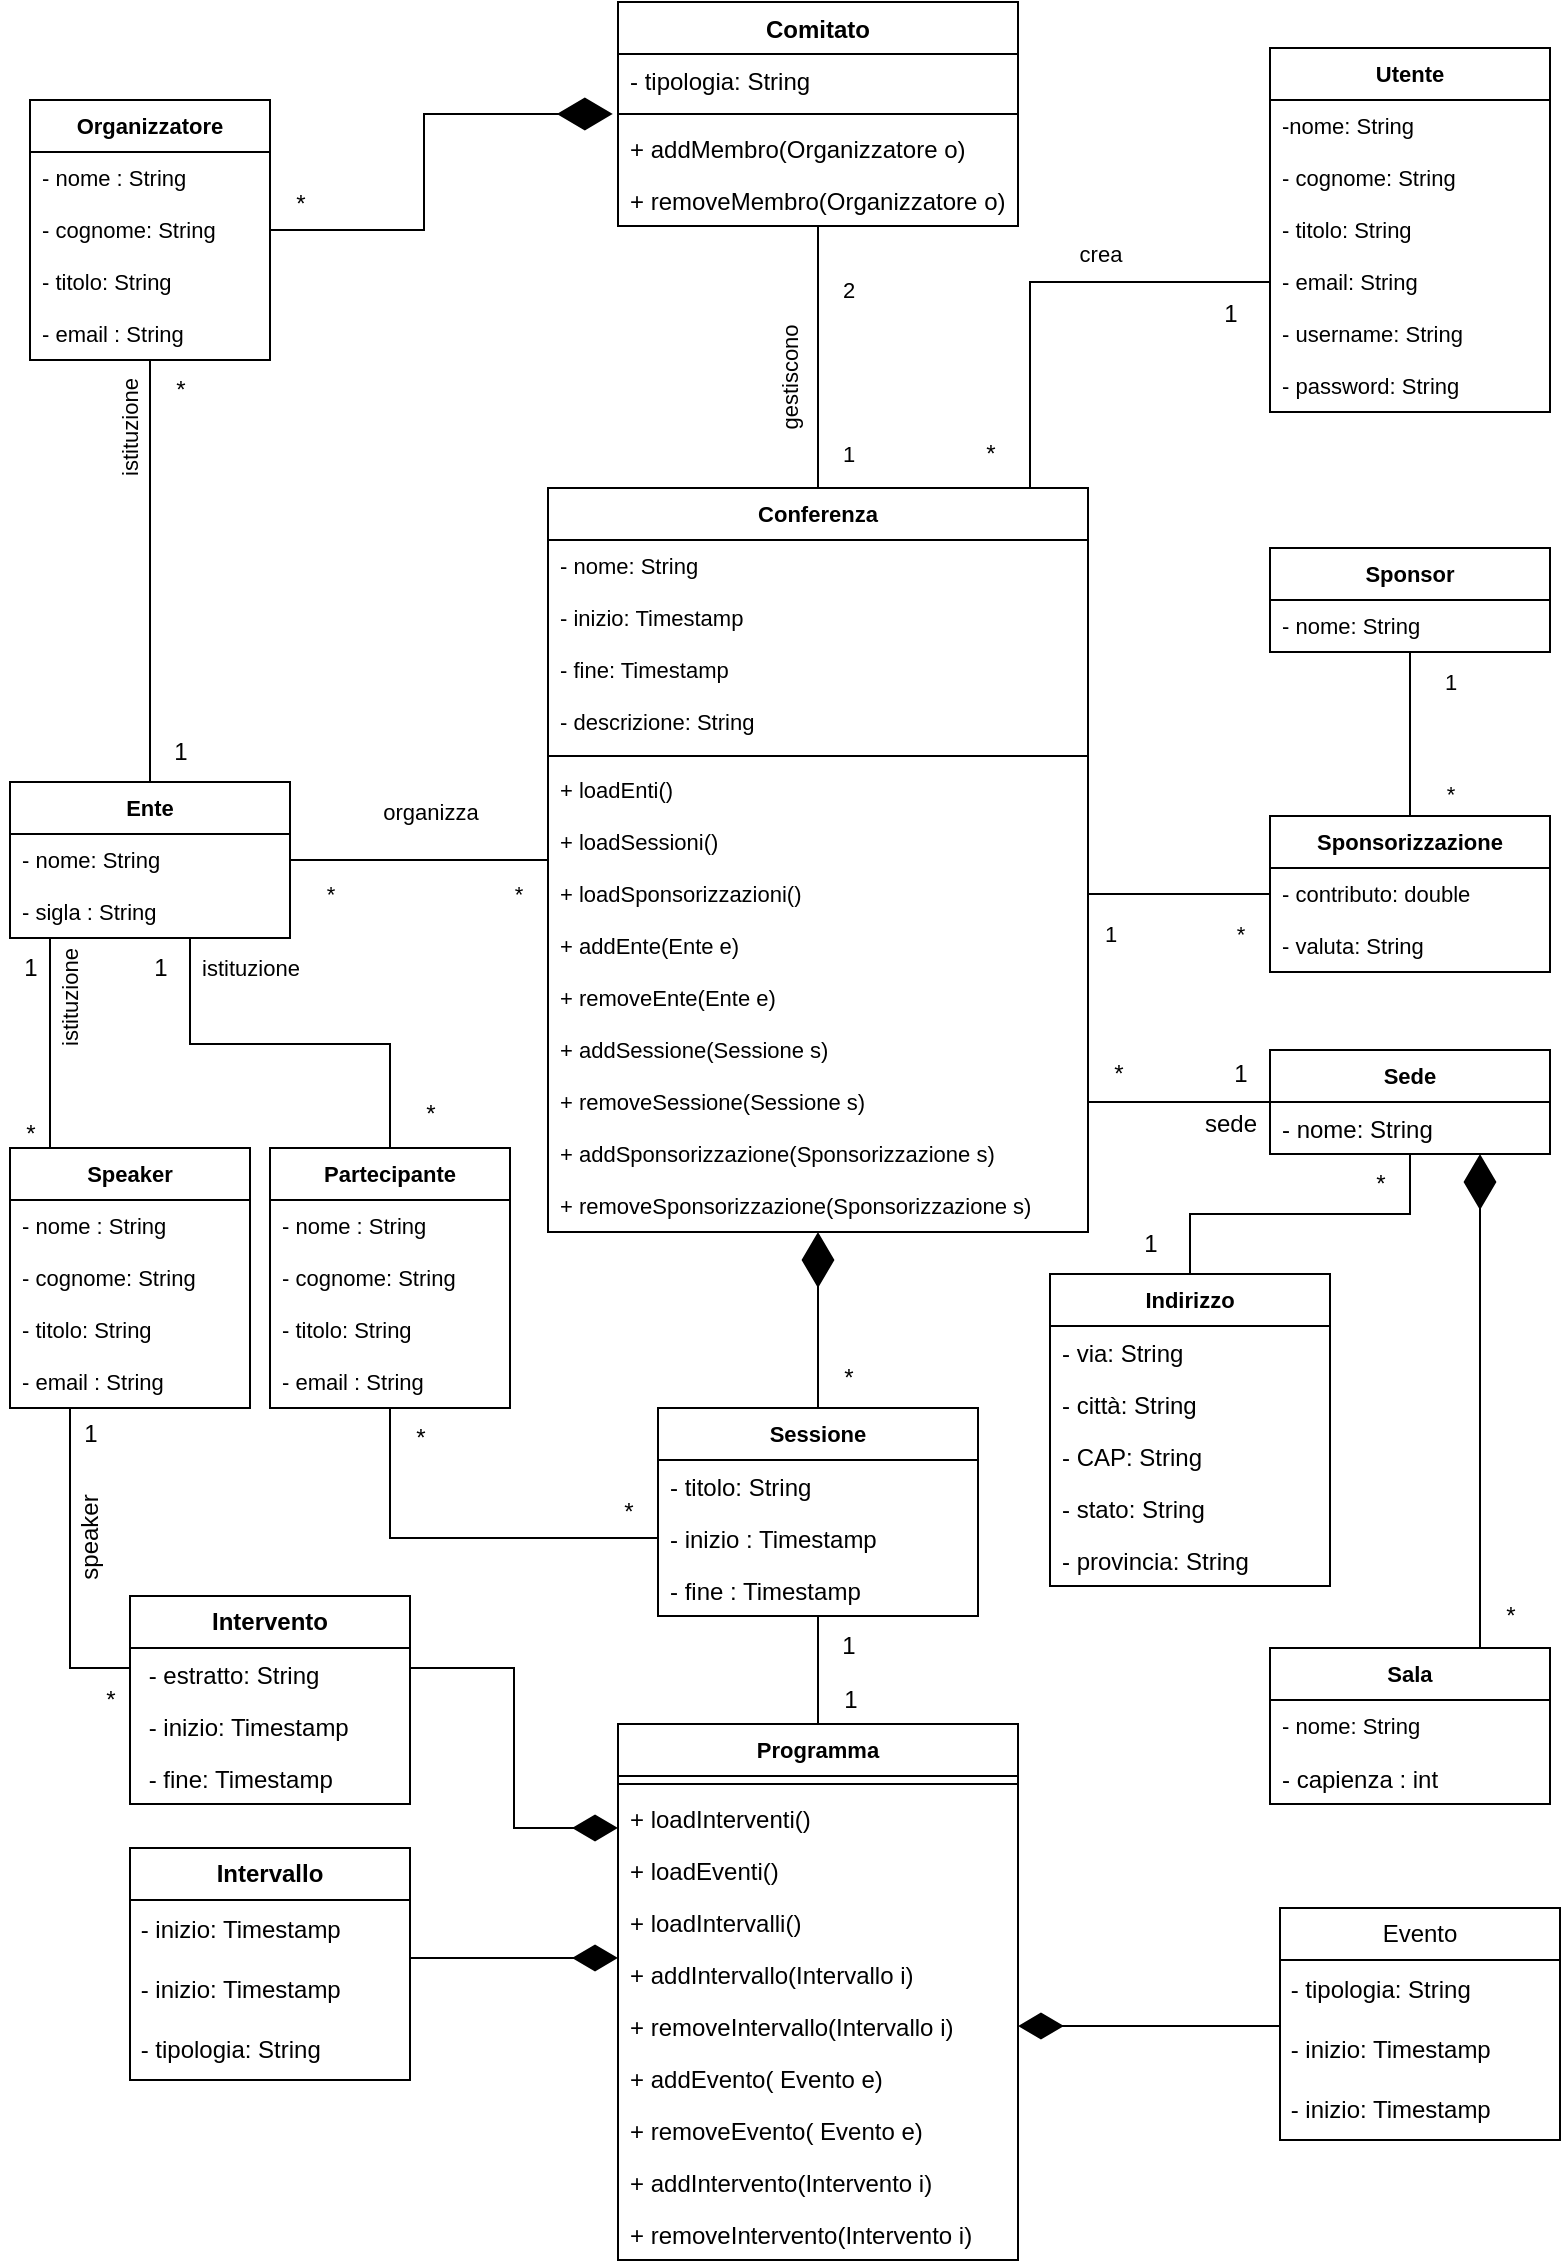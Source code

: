<mxfile version="21.3.7" type="device">
  <diagram name="Pagina-1" id="H9tFMq_xS6EXsxrFBrhq">
    <mxGraphModel dx="1434" dy="839" grid="1" gridSize="10" guides="1" tooltips="1" connect="1" arrows="1" fold="1" page="1" pageScale="1" pageWidth="827" pageHeight="1169" math="0" shadow="0">
      <root>
        <mxCell id="0" />
        <mxCell id="1" parent="0" />
        <mxCell id="WRvuOxXtSrw3vKBOLldK-36" style="edgeStyle=orthogonalEdgeStyle;rounded=0;orthogonalLoop=1;jettySize=auto;html=1;exitX=0.5;exitY=0;exitDx=0;exitDy=0;endArrow=none;endFill=0;fontSize=11;" parent="1" source="WRvuOxXtSrw3vKBOLldK-3" target="WRvuOxXtSrw3vKBOLldK-80" edge="1">
          <mxGeometry relative="1" as="geometry">
            <mxPoint x="415" y="126" as="targetPoint" />
          </mxGeometry>
        </mxCell>
        <mxCell id="WRvuOxXtSrw3vKBOLldK-3" value="Conferenza" style="swimlane;fontStyle=1;align=center;verticalAlign=top;childLayout=stackLayout;horizontal=1;startSize=26;horizontalStack=0;resizeParent=1;resizeParentMax=0;resizeLast=0;collapsible=1;marginBottom=0;whiteSpace=wrap;html=1;fontSize=11;" parent="1" vertex="1">
          <mxGeometry x="279" y="280" width="270" height="372" as="geometry" />
        </mxCell>
        <mxCell id="WRvuOxXtSrw3vKBOLldK-4" value="- nome: String" style="text;strokeColor=none;fillColor=none;align=left;verticalAlign=top;spacingLeft=4;spacingRight=4;overflow=hidden;rotatable=0;points=[[0,0.5],[1,0.5]];portConstraint=eastwest;whiteSpace=wrap;html=1;fontSize=11;" parent="WRvuOxXtSrw3vKBOLldK-3" vertex="1">
          <mxGeometry y="26" width="270" height="26" as="geometry" />
        </mxCell>
        <mxCell id="WRvuOxXtSrw3vKBOLldK-8" value="- inizio: Timestamp" style="text;strokeColor=none;fillColor=none;align=left;verticalAlign=top;spacingLeft=4;spacingRight=4;overflow=hidden;rotatable=0;points=[[0,0.5],[1,0.5]];portConstraint=eastwest;whiteSpace=wrap;html=1;fontSize=11;" parent="WRvuOxXtSrw3vKBOLldK-3" vertex="1">
          <mxGeometry y="52" width="270" height="26" as="geometry" />
        </mxCell>
        <mxCell id="WRvuOxXtSrw3vKBOLldK-9" value="- fine: Timestamp" style="text;strokeColor=none;fillColor=none;align=left;verticalAlign=top;spacingLeft=4;spacingRight=4;overflow=hidden;rotatable=0;points=[[0,0.5],[1,0.5]];portConstraint=eastwest;whiteSpace=wrap;html=1;fontSize=11;" parent="WRvuOxXtSrw3vKBOLldK-3" vertex="1">
          <mxGeometry y="78" width="270" height="26" as="geometry" />
        </mxCell>
        <mxCell id="WRvuOxXtSrw3vKBOLldK-10" value="- descrizione: String" style="text;strokeColor=none;fillColor=none;align=left;verticalAlign=top;spacingLeft=4;spacingRight=4;overflow=hidden;rotatable=0;points=[[0,0.5],[1,0.5]];portConstraint=eastwest;whiteSpace=wrap;html=1;fontSize=11;" parent="WRvuOxXtSrw3vKBOLldK-3" vertex="1">
          <mxGeometry y="104" width="270" height="26" as="geometry" />
        </mxCell>
        <mxCell id="WRvuOxXtSrw3vKBOLldK-5" value="" style="line;strokeWidth=1;fillColor=none;align=left;verticalAlign=middle;spacingTop=-1;spacingLeft=3;spacingRight=3;rotatable=0;labelPosition=right;points=[];portConstraint=eastwest;strokeColor=inherit;fontSize=11;" parent="WRvuOxXtSrw3vKBOLldK-3" vertex="1">
          <mxGeometry y="130" width="270" height="8" as="geometry" />
        </mxCell>
        <mxCell id="WRvuOxXtSrw3vKBOLldK-6" value="+ loadEnti()" style="text;strokeColor=none;fillColor=none;align=left;verticalAlign=top;spacingLeft=4;spacingRight=4;overflow=hidden;rotatable=0;points=[[0,0.5],[1,0.5]];portConstraint=eastwest;whiteSpace=wrap;html=1;fontSize=11;" parent="WRvuOxXtSrw3vKBOLldK-3" vertex="1">
          <mxGeometry y="138" width="270" height="26" as="geometry" />
        </mxCell>
        <mxCell id="WRvuOxXtSrw3vKBOLldK-11" value="+ loadSessioni()" style="text;strokeColor=none;fillColor=none;align=left;verticalAlign=top;spacingLeft=4;spacingRight=4;overflow=hidden;rotatable=0;points=[[0,0.5],[1,0.5]];portConstraint=eastwest;whiteSpace=wrap;html=1;fontSize=11;" parent="WRvuOxXtSrw3vKBOLldK-3" vertex="1">
          <mxGeometry y="164" width="270" height="26" as="geometry" />
        </mxCell>
        <mxCell id="WRvuOxXtSrw3vKBOLldK-12" value="+ loadSponsorizzazioni()" style="text;strokeColor=none;fillColor=none;align=left;verticalAlign=top;spacingLeft=4;spacingRight=4;overflow=hidden;rotatable=0;points=[[0,0.5],[1,0.5]];portConstraint=eastwest;whiteSpace=wrap;html=1;fontSize=11;" parent="WRvuOxXtSrw3vKBOLldK-3" vertex="1">
          <mxGeometry y="190" width="270" height="26" as="geometry" />
        </mxCell>
        <mxCell id="WRvuOxXtSrw3vKBOLldK-13" value="+ addEnte(Ente e)" style="text;strokeColor=none;fillColor=none;align=left;verticalAlign=top;spacingLeft=4;spacingRight=4;overflow=hidden;rotatable=0;points=[[0,0.5],[1,0.5]];portConstraint=eastwest;whiteSpace=wrap;html=1;fontSize=11;" parent="WRvuOxXtSrw3vKBOLldK-3" vertex="1">
          <mxGeometry y="216" width="270" height="26" as="geometry" />
        </mxCell>
        <mxCell id="WRvuOxXtSrw3vKBOLldK-14" value="+ removeEnte(Ente e)" style="text;strokeColor=none;fillColor=none;align=left;verticalAlign=top;spacingLeft=4;spacingRight=4;overflow=hidden;rotatable=0;points=[[0,0.5],[1,0.5]];portConstraint=eastwest;whiteSpace=wrap;html=1;fontSize=11;" parent="WRvuOxXtSrw3vKBOLldK-3" vertex="1">
          <mxGeometry y="242" width="270" height="26" as="geometry" />
        </mxCell>
        <mxCell id="WRvuOxXtSrw3vKBOLldK-15" value="+ addSessione(Sessione s)" style="text;strokeColor=none;fillColor=none;align=left;verticalAlign=top;spacingLeft=4;spacingRight=4;overflow=hidden;rotatable=0;points=[[0,0.5],[1,0.5]];portConstraint=eastwest;whiteSpace=wrap;html=1;fontSize=11;" parent="WRvuOxXtSrw3vKBOLldK-3" vertex="1">
          <mxGeometry y="268" width="270" height="26" as="geometry" />
        </mxCell>
        <mxCell id="WRvuOxXtSrw3vKBOLldK-16" value="+ removeSessione(Sessione s)" style="text;strokeColor=none;fillColor=none;align=left;verticalAlign=top;spacingLeft=4;spacingRight=4;overflow=hidden;rotatable=0;points=[[0,0.5],[1,0.5]];portConstraint=eastwest;whiteSpace=wrap;html=1;fontSize=11;" parent="WRvuOxXtSrw3vKBOLldK-3" vertex="1">
          <mxGeometry y="294" width="270" height="26" as="geometry" />
        </mxCell>
        <mxCell id="WRvuOxXtSrw3vKBOLldK-17" value="+ addSponsorizzazione(Sponsorizzazione s)" style="text;strokeColor=none;fillColor=none;align=left;verticalAlign=top;spacingLeft=4;spacingRight=4;overflow=hidden;rotatable=0;points=[[0,0.5],[1,0.5]];portConstraint=eastwest;whiteSpace=wrap;html=1;fontSize=11;" parent="WRvuOxXtSrw3vKBOLldK-3" vertex="1">
          <mxGeometry y="320" width="270" height="26" as="geometry" />
        </mxCell>
        <mxCell id="WRvuOxXtSrw3vKBOLldK-18" value="+ removeSponsorizzazione(Sponsorizzazione s)" style="text;strokeColor=none;fillColor=none;align=left;verticalAlign=top;spacingLeft=4;spacingRight=4;overflow=hidden;rotatable=0;points=[[0,0.5],[1,0.5]];portConstraint=eastwest;whiteSpace=wrap;html=1;fontSize=11;" parent="WRvuOxXtSrw3vKBOLldK-3" vertex="1">
          <mxGeometry y="346" width="270" height="26" as="geometry" />
        </mxCell>
        <mxCell id="WRvuOxXtSrw3vKBOLldK-23" style="rounded=0;orthogonalLoop=1;jettySize=auto;html=1;exitX=1;exitY=0.5;exitDx=0;exitDy=0;edgeStyle=orthogonalEdgeStyle;endArrow=none;endFill=0;fontSize=11;" parent="1" source="WRvuOxXtSrw3vKBOLldK-19" target="WRvuOxXtSrw3vKBOLldK-3" edge="1">
          <mxGeometry relative="1" as="geometry" />
        </mxCell>
        <mxCell id="WRvuOxXtSrw3vKBOLldK-19" value="&lt;b&gt;Ente&lt;/b&gt;" style="swimlane;fontStyle=0;childLayout=stackLayout;horizontal=1;startSize=26;fillColor=none;horizontalStack=0;resizeParent=1;resizeParentMax=0;resizeLast=0;collapsible=1;marginBottom=0;whiteSpace=wrap;html=1;fontSize=11;" parent="1" vertex="1">
          <mxGeometry x="10" y="427" width="140" height="78" as="geometry" />
        </mxCell>
        <mxCell id="WRvuOxXtSrw3vKBOLldK-20" value="- nome: String" style="text;strokeColor=none;fillColor=none;align=left;verticalAlign=top;spacingLeft=4;spacingRight=4;overflow=hidden;rotatable=0;points=[[0,0.5],[1,0.5]];portConstraint=eastwest;whiteSpace=wrap;html=1;fontSize=11;" parent="WRvuOxXtSrw3vKBOLldK-19" vertex="1">
          <mxGeometry y="26" width="140" height="26" as="geometry" />
        </mxCell>
        <mxCell id="WRvuOxXtSrw3vKBOLldK-21" value="- sigla : String" style="text;strokeColor=none;fillColor=none;align=left;verticalAlign=top;spacingLeft=4;spacingRight=4;overflow=hidden;rotatable=0;points=[[0,0.5],[1,0.5]];portConstraint=eastwest;whiteSpace=wrap;html=1;fontSize=11;" parent="WRvuOxXtSrw3vKBOLldK-19" vertex="1">
          <mxGeometry y="52" width="140" height="26" as="geometry" />
        </mxCell>
        <mxCell id="WRvuOxXtSrw3vKBOLldK-24" value="organizza" style="text;html=1;align=center;verticalAlign=middle;resizable=0;points=[];autosize=1;strokeColor=none;fillColor=none;fontSize=11;" parent="1" vertex="1">
          <mxGeometry x="185" y="427" width="70" height="30" as="geometry" />
        </mxCell>
        <mxCell id="WRvuOxXtSrw3vKBOLldK-25" value="&lt;font style=&quot;font-size: 11px;&quot;&gt;*&lt;/font&gt;" style="text;html=1;align=center;verticalAlign=middle;resizable=0;points=[];autosize=1;strokeColor=none;fillColor=none;fontSize=11;" parent="1" vertex="1">
          <mxGeometry x="249" y="468" width="30" height="30" as="geometry" />
        </mxCell>
        <mxCell id="WRvuOxXtSrw3vKBOLldK-26" value="&lt;font style=&quot;font-size: 11px;&quot;&gt;*&lt;/font&gt;" style="text;html=1;align=center;verticalAlign=middle;resizable=0;points=[];autosize=1;strokeColor=none;fillColor=none;fontSize=11;" parent="1" vertex="1">
          <mxGeometry x="155" y="468" width="30" height="30" as="geometry" />
        </mxCell>
        <mxCell id="WRvuOxXtSrw3vKBOLldK-32" style="edgeStyle=orthogonalEdgeStyle;rounded=0;orthogonalLoop=1;jettySize=auto;html=1;endArrow=none;endFill=0;fontSize=11;" parent="1" source="WRvuOxXtSrw3vKBOLldK-27" target="WRvuOxXtSrw3vKBOLldK-19" edge="1">
          <mxGeometry relative="1" as="geometry" />
        </mxCell>
        <mxCell id="WRvuOxXtSrw3vKBOLldK-27" value="&lt;b&gt;Organizzatore&lt;/b&gt;" style="swimlane;fontStyle=0;childLayout=stackLayout;horizontal=1;startSize=26;fillColor=none;horizontalStack=0;resizeParent=1;resizeParentMax=0;resizeLast=0;collapsible=1;marginBottom=0;whiteSpace=wrap;html=1;fontSize=11;" parent="1" vertex="1">
          <mxGeometry x="20" y="86" width="120" height="130" as="geometry" />
        </mxCell>
        <mxCell id="WRvuOxXtSrw3vKBOLldK-28" value="- nome : String" style="text;strokeColor=none;fillColor=none;align=left;verticalAlign=top;spacingLeft=4;spacingRight=4;overflow=hidden;rotatable=0;points=[[0,0.5],[1,0.5]];portConstraint=eastwest;whiteSpace=wrap;html=1;fontSize=11;" parent="WRvuOxXtSrw3vKBOLldK-27" vertex="1">
          <mxGeometry y="26" width="120" height="26" as="geometry" />
        </mxCell>
        <mxCell id="WRvuOxXtSrw3vKBOLldK-29" value="- cognome: String" style="text;strokeColor=none;fillColor=none;align=left;verticalAlign=top;spacingLeft=4;spacingRight=4;overflow=hidden;rotatable=0;points=[[0,0.5],[1,0.5]];portConstraint=eastwest;whiteSpace=wrap;html=1;fontSize=11;" parent="WRvuOxXtSrw3vKBOLldK-27" vertex="1">
          <mxGeometry y="52" width="120" height="26" as="geometry" />
        </mxCell>
        <mxCell id="WRvuOxXtSrw3vKBOLldK-30" value="- titolo: String" style="text;strokeColor=none;fillColor=none;align=left;verticalAlign=top;spacingLeft=4;spacingRight=4;overflow=hidden;rotatable=0;points=[[0,0.5],[1,0.5]];portConstraint=eastwest;whiteSpace=wrap;html=1;fontSize=11;" parent="WRvuOxXtSrw3vKBOLldK-27" vertex="1">
          <mxGeometry y="78" width="120" height="26" as="geometry" />
        </mxCell>
        <mxCell id="WRvuOxXtSrw3vKBOLldK-31" value="- email : String" style="text;strokeColor=none;fillColor=none;align=left;verticalAlign=top;spacingLeft=4;spacingRight=4;overflow=hidden;rotatable=0;points=[[0,0.5],[1,0.5]];portConstraint=eastwest;whiteSpace=wrap;html=1;fontSize=11;" parent="WRvuOxXtSrw3vKBOLldK-27" vertex="1">
          <mxGeometry y="104" width="120" height="26" as="geometry" />
        </mxCell>
        <mxCell id="WRvuOxXtSrw3vKBOLldK-35" style="edgeStyle=orthogonalEdgeStyle;rounded=0;orthogonalLoop=1;jettySize=auto;html=1;startArrow=diamondThin;startFill=1;endArrow=none;endFill=0;sourcePerimeterSpacing=0;strokeWidth=1;endSize=12;startSize=25;fontSize=11;exitX=-0.013;exitY=-0.155;exitDx=0;exitDy=0;exitPerimeter=0;" parent="1" source="WRvuOxXtSrw3vKBOLldK-86" target="WRvuOxXtSrw3vKBOLldK-27" edge="1">
          <mxGeometry relative="1" as="geometry">
            <mxPoint x="345" y="111" as="sourcePoint" />
          </mxGeometry>
        </mxCell>
        <mxCell id="WRvuOxXtSrw3vKBOLldK-37" value="gestiscono" style="text;html=1;align=center;verticalAlign=middle;resizable=0;points=[];autosize=1;strokeColor=none;fillColor=none;horizontal=0;fontSize=11;" parent="1" vertex="1">
          <mxGeometry x="380" y="190" width="40" height="70" as="geometry" />
        </mxCell>
        <mxCell id="WRvuOxXtSrw3vKBOLldK-38" value="istituzione" style="text;html=1;align=center;verticalAlign=middle;resizable=0;points=[];autosize=1;strokeColor=none;fillColor=none;horizontal=0;fontSize=11;" parent="1" vertex="1">
          <mxGeometry x="50" y="220" width="40" height="60" as="geometry" />
        </mxCell>
        <mxCell id="WRvuOxXtSrw3vKBOLldK-50" style="edgeStyle=orthogonalEdgeStyle;rounded=0;orthogonalLoop=1;jettySize=auto;html=1;exitX=0.5;exitY=0;exitDx=0;exitDy=0;endArrow=none;endFill=0;fontSize=11;" parent="1" source="WRvuOxXtSrw3vKBOLldK-39" target="WRvuOxXtSrw3vKBOLldK-46" edge="1">
          <mxGeometry relative="1" as="geometry" />
        </mxCell>
        <mxCell id="WRvuOxXtSrw3vKBOLldK-39" value="&lt;b&gt;Sponsorizzazione&lt;/b&gt;" style="swimlane;fontStyle=0;childLayout=stackLayout;horizontal=1;startSize=26;fillColor=none;horizontalStack=0;resizeParent=1;resizeParentMax=0;resizeLast=0;collapsible=1;marginBottom=0;whiteSpace=wrap;html=1;fontSize=11;" parent="1" vertex="1">
          <mxGeometry x="640" y="444" width="140" height="78" as="geometry" />
        </mxCell>
        <mxCell id="WRvuOxXtSrw3vKBOLldK-40" value="- contributo: double" style="text;strokeColor=none;fillColor=none;align=left;verticalAlign=top;spacingLeft=4;spacingRight=4;overflow=hidden;rotatable=0;points=[[0,0.5],[1,0.5]];portConstraint=eastwest;whiteSpace=wrap;html=1;fontSize=11;" parent="WRvuOxXtSrw3vKBOLldK-39" vertex="1">
          <mxGeometry y="26" width="140" height="26" as="geometry" />
        </mxCell>
        <mxCell id="WRvuOxXtSrw3vKBOLldK-41" value="- valuta: String" style="text;strokeColor=none;fillColor=none;align=left;verticalAlign=top;spacingLeft=4;spacingRight=4;overflow=hidden;rotatable=0;points=[[0,0.5],[1,0.5]];portConstraint=eastwest;whiteSpace=wrap;html=1;fontSize=11;" parent="WRvuOxXtSrw3vKBOLldK-39" vertex="1">
          <mxGeometry y="52" width="140" height="26" as="geometry" />
        </mxCell>
        <mxCell id="WRvuOxXtSrw3vKBOLldK-43" style="edgeStyle=orthogonalEdgeStyle;rounded=0;orthogonalLoop=1;jettySize=auto;html=1;exitX=1;exitY=0.5;exitDx=0;exitDy=0;endArrow=none;endFill=0;fontSize=11;" parent="1" source="WRvuOxXtSrw3vKBOLldK-12" target="WRvuOxXtSrw3vKBOLldK-39" edge="1">
          <mxGeometry relative="1" as="geometry" />
        </mxCell>
        <mxCell id="WRvuOxXtSrw3vKBOLldK-44" value="1" style="text;html=1;align=center;verticalAlign=middle;resizable=0;points=[];autosize=1;strokeColor=none;fillColor=none;fontSize=11;" parent="1" vertex="1">
          <mxGeometry x="545" y="488" width="30" height="30" as="geometry" />
        </mxCell>
        <mxCell id="WRvuOxXtSrw3vKBOLldK-45" value="*" style="text;html=1;align=center;verticalAlign=middle;resizable=0;points=[];autosize=1;strokeColor=none;fillColor=none;fontSize=11;" parent="1" vertex="1">
          <mxGeometry x="610" y="488" width="30" height="30" as="geometry" />
        </mxCell>
        <mxCell id="WRvuOxXtSrw3vKBOLldK-46" value="&lt;b&gt;Sponsor&lt;/b&gt;" style="swimlane;fontStyle=0;childLayout=stackLayout;horizontal=1;startSize=26;fillColor=none;horizontalStack=0;resizeParent=1;resizeParentMax=0;resizeLast=0;collapsible=1;marginBottom=0;whiteSpace=wrap;html=1;fontSize=11;" parent="1" vertex="1">
          <mxGeometry x="640" y="310" width="140" height="52" as="geometry" />
        </mxCell>
        <mxCell id="WRvuOxXtSrw3vKBOLldK-47" value="- nome: String" style="text;strokeColor=none;fillColor=none;align=left;verticalAlign=top;spacingLeft=4;spacingRight=4;overflow=hidden;rotatable=0;points=[[0,0.5],[1,0.5]];portConstraint=eastwest;whiteSpace=wrap;html=1;fontSize=11;" parent="WRvuOxXtSrw3vKBOLldK-46" vertex="1">
          <mxGeometry y="26" width="140" height="26" as="geometry" />
        </mxCell>
        <mxCell id="WRvuOxXtSrw3vKBOLldK-51" value="&lt;b&gt;Utente&lt;/b&gt;" style="swimlane;fontStyle=0;childLayout=stackLayout;horizontal=1;startSize=26;fillColor=none;horizontalStack=0;resizeParent=1;resizeParentMax=0;resizeLast=0;collapsible=1;marginBottom=0;whiteSpace=wrap;html=1;fontSize=11;" parent="1" vertex="1">
          <mxGeometry x="640" y="60" width="140" height="182" as="geometry" />
        </mxCell>
        <mxCell id="WRvuOxXtSrw3vKBOLldK-52" value="-nome: String" style="text;strokeColor=none;fillColor=none;align=left;verticalAlign=top;spacingLeft=4;spacingRight=4;overflow=hidden;rotatable=0;points=[[0,0.5],[1,0.5]];portConstraint=eastwest;whiteSpace=wrap;html=1;fontSize=11;" parent="WRvuOxXtSrw3vKBOLldK-51" vertex="1">
          <mxGeometry y="26" width="140" height="26" as="geometry" />
        </mxCell>
        <mxCell id="WRvuOxXtSrw3vKBOLldK-53" value="- cognome: String" style="text;strokeColor=none;fillColor=none;align=left;verticalAlign=top;spacingLeft=4;spacingRight=4;overflow=hidden;rotatable=0;points=[[0,0.5],[1,0.5]];portConstraint=eastwest;whiteSpace=wrap;html=1;fontSize=11;" parent="WRvuOxXtSrw3vKBOLldK-51" vertex="1">
          <mxGeometry y="52" width="140" height="26" as="geometry" />
        </mxCell>
        <mxCell id="WRvuOxXtSrw3vKBOLldK-54" value="- titolo: String" style="text;strokeColor=none;fillColor=none;align=left;verticalAlign=top;spacingLeft=4;spacingRight=4;overflow=hidden;rotatable=0;points=[[0,0.5],[1,0.5]];portConstraint=eastwest;whiteSpace=wrap;html=1;fontSize=11;" parent="WRvuOxXtSrw3vKBOLldK-51" vertex="1">
          <mxGeometry y="78" width="140" height="26" as="geometry" />
        </mxCell>
        <mxCell id="WRvuOxXtSrw3vKBOLldK-55" value="- email: String" style="text;strokeColor=none;fillColor=none;align=left;verticalAlign=top;spacingLeft=4;spacingRight=4;overflow=hidden;rotatable=0;points=[[0,0.5],[1,0.5]];portConstraint=eastwest;whiteSpace=wrap;html=1;fontSize=11;" parent="WRvuOxXtSrw3vKBOLldK-51" vertex="1">
          <mxGeometry y="104" width="140" height="26" as="geometry" />
        </mxCell>
        <mxCell id="WRvuOxXtSrw3vKBOLldK-56" value="- username: String" style="text;strokeColor=none;fillColor=none;align=left;verticalAlign=top;spacingLeft=4;spacingRight=4;overflow=hidden;rotatable=0;points=[[0,0.5],[1,0.5]];portConstraint=eastwest;whiteSpace=wrap;html=1;fontSize=11;" parent="WRvuOxXtSrw3vKBOLldK-51" vertex="1">
          <mxGeometry y="130" width="140" height="26" as="geometry" />
        </mxCell>
        <mxCell id="WRvuOxXtSrw3vKBOLldK-57" value="- password: String" style="text;strokeColor=none;fillColor=none;align=left;verticalAlign=top;spacingLeft=4;spacingRight=4;overflow=hidden;rotatable=0;points=[[0,0.5],[1,0.5]];portConstraint=eastwest;whiteSpace=wrap;html=1;fontSize=11;" parent="WRvuOxXtSrw3vKBOLldK-51" vertex="1">
          <mxGeometry y="156" width="140" height="26" as="geometry" />
        </mxCell>
        <mxCell id="WRvuOxXtSrw3vKBOLldK-60" style="edgeStyle=orthogonalEdgeStyle;rounded=0;orthogonalLoop=1;jettySize=auto;html=1;endArrow=none;endFill=0;fontSize=11;exitX=0;exitY=0.5;exitDx=0;exitDy=0;" parent="1" source="WRvuOxXtSrw3vKBOLldK-55" target="WRvuOxXtSrw3vKBOLldK-3" edge="1">
          <mxGeometry relative="1" as="geometry">
            <Array as="points">
              <mxPoint x="520" y="177" />
            </Array>
          </mxGeometry>
        </mxCell>
        <mxCell id="WRvuOxXtSrw3vKBOLldK-61" value="crea" style="text;html=1;align=center;verticalAlign=middle;resizable=0;points=[];autosize=1;strokeColor=none;fillColor=none;fontSize=11;" parent="1" vertex="1">
          <mxGeometry x="535" y="148" width="40" height="30" as="geometry" />
        </mxCell>
        <mxCell id="WRvuOxXtSrw3vKBOLldK-62" value="1" style="text;html=1;align=center;verticalAlign=middle;resizable=0;points=[];autosize=1;strokeColor=none;fillColor=none;fontSize=11;" parent="1" vertex="1">
          <mxGeometry x="414" y="248" width="30" height="30" as="geometry" />
        </mxCell>
        <mxCell id="WRvuOxXtSrw3vKBOLldK-63" value="2" style="text;html=1;align=center;verticalAlign=middle;resizable=0;points=[];autosize=1;strokeColor=none;fillColor=none;fontSize=11;" parent="1" vertex="1">
          <mxGeometry x="414" y="166" width="30" height="30" as="geometry" />
        </mxCell>
        <mxCell id="WRvuOxXtSrw3vKBOLldK-64" value="*" style="text;html=1;align=center;verticalAlign=middle;resizable=0;points=[];autosize=1;strokeColor=none;fillColor=none;fontSize=11;" parent="1" vertex="1">
          <mxGeometry x="715" y="418" width="30" height="30" as="geometry" />
        </mxCell>
        <mxCell id="WRvuOxXtSrw3vKBOLldK-65" value="1" style="text;html=1;align=center;verticalAlign=middle;resizable=0;points=[];autosize=1;strokeColor=none;fillColor=none;fontSize=11;" parent="1" vertex="1">
          <mxGeometry x="715" y="362" width="30" height="30" as="geometry" />
        </mxCell>
        <mxCell id="WRvuOxXtSrw3vKBOLldK-73" style="edgeStyle=orthogonalEdgeStyle;rounded=0;orthogonalLoop=1;jettySize=auto;html=1;exitX=0.5;exitY=0;exitDx=0;exitDy=0;endArrow=diamondThin;endFill=1;endSize=25;" parent="1" source="WRvuOxXtSrw3vKBOLldK-66" target="WRvuOxXtSrw3vKBOLldK-3" edge="1">
          <mxGeometry relative="1" as="geometry" />
        </mxCell>
        <mxCell id="WRvuOxXtSrw3vKBOLldK-66" value="Sessione" style="swimlane;fontStyle=1;align=center;verticalAlign=top;childLayout=stackLayout;horizontal=1;startSize=26;horizontalStack=0;resizeParent=1;resizeParentMax=0;resizeLast=0;collapsible=1;marginBottom=0;whiteSpace=wrap;html=1;fontSize=11;" parent="1" vertex="1">
          <mxGeometry x="334" y="740" width="160" height="104" as="geometry" />
        </mxCell>
        <mxCell id="WRvuOxXtSrw3vKBOLldK-67" value="- titolo: String" style="text;strokeColor=none;fillColor=none;align=left;verticalAlign=top;spacingLeft=4;spacingRight=4;overflow=hidden;rotatable=0;points=[[0,0.5],[1,0.5]];portConstraint=eastwest;whiteSpace=wrap;html=1;" parent="WRvuOxXtSrw3vKBOLldK-66" vertex="1">
          <mxGeometry y="26" width="160" height="26" as="geometry" />
        </mxCell>
        <mxCell id="WRvuOxXtSrw3vKBOLldK-70" value="- inizio : Timestamp" style="text;strokeColor=none;fillColor=none;align=left;verticalAlign=top;spacingLeft=4;spacingRight=4;overflow=hidden;rotatable=0;points=[[0,0.5],[1,0.5]];portConstraint=eastwest;whiteSpace=wrap;html=1;" parent="WRvuOxXtSrw3vKBOLldK-66" vertex="1">
          <mxGeometry y="52" width="160" height="26" as="geometry" />
        </mxCell>
        <mxCell id="WRvuOxXtSrw3vKBOLldK-71" value="- fine : Timestamp" style="text;strokeColor=none;fillColor=none;align=left;verticalAlign=top;spacingLeft=4;spacingRight=4;overflow=hidden;rotatable=0;points=[[0,0.5],[1,0.5]];portConstraint=eastwest;whiteSpace=wrap;html=1;" parent="WRvuOxXtSrw3vKBOLldK-66" vertex="1">
          <mxGeometry y="78" width="160" height="26" as="geometry" />
        </mxCell>
        <mxCell id="WRvuOxXtSrw3vKBOLldK-74" value="*" style="text;html=1;align=center;verticalAlign=middle;resizable=0;points=[];autosize=1;strokeColor=none;fillColor=none;" parent="1" vertex="1">
          <mxGeometry x="414" y="710" width="30" height="30" as="geometry" />
        </mxCell>
        <mxCell id="WRvuOxXtSrw3vKBOLldK-75" value="*" style="text;html=1;align=center;verticalAlign=middle;resizable=0;points=[];autosize=1;strokeColor=none;fillColor=none;" parent="1" vertex="1">
          <mxGeometry x="485" y="248" width="30" height="30" as="geometry" />
        </mxCell>
        <mxCell id="WRvuOxXtSrw3vKBOLldK-76" value="1" style="text;html=1;align=center;verticalAlign=middle;resizable=0;points=[];autosize=1;strokeColor=none;fillColor=none;" parent="1" vertex="1">
          <mxGeometry x="605" y="178" width="30" height="30" as="geometry" />
        </mxCell>
        <mxCell id="WRvuOxXtSrw3vKBOLldK-77" value="*" style="text;html=1;align=center;verticalAlign=middle;resizable=0;points=[];autosize=1;strokeColor=none;fillColor=none;" parent="1" vertex="1">
          <mxGeometry x="80" y="216" width="30" height="30" as="geometry" />
        </mxCell>
        <mxCell id="WRvuOxXtSrw3vKBOLldK-78" value="1" style="text;html=1;align=center;verticalAlign=middle;resizable=0;points=[];autosize=1;strokeColor=none;fillColor=none;" parent="1" vertex="1">
          <mxGeometry x="80" y="397" width="30" height="30" as="geometry" />
        </mxCell>
        <mxCell id="WRvuOxXtSrw3vKBOLldK-79" value="*" style="text;html=1;align=center;verticalAlign=middle;resizable=0;points=[];autosize=1;strokeColor=none;fillColor=none;" parent="1" vertex="1">
          <mxGeometry x="140" y="123" width="30" height="30" as="geometry" />
        </mxCell>
        <mxCell id="WRvuOxXtSrw3vKBOLldK-80" value="Comitato" style="swimlane;fontStyle=1;align=center;verticalAlign=top;childLayout=stackLayout;horizontal=1;startSize=26;horizontalStack=0;resizeParent=1;resizeParentMax=0;resizeLast=0;collapsible=1;marginBottom=0;whiteSpace=wrap;html=1;" parent="1" vertex="1">
          <mxGeometry x="314" y="37" width="200" height="112" as="geometry" />
        </mxCell>
        <mxCell id="WRvuOxXtSrw3vKBOLldK-81" value="- tipologia: String" style="text;strokeColor=none;fillColor=none;align=left;verticalAlign=top;spacingLeft=4;spacingRight=4;overflow=hidden;rotatable=0;points=[[0,0.5],[1,0.5]];portConstraint=eastwest;whiteSpace=wrap;html=1;" parent="WRvuOxXtSrw3vKBOLldK-80" vertex="1">
          <mxGeometry y="26" width="200" height="26" as="geometry" />
        </mxCell>
        <mxCell id="WRvuOxXtSrw3vKBOLldK-82" value="" style="line;strokeWidth=1;fillColor=none;align=left;verticalAlign=middle;spacingTop=-1;spacingLeft=3;spacingRight=3;rotatable=0;labelPosition=right;points=[];portConstraint=eastwest;strokeColor=inherit;" parent="WRvuOxXtSrw3vKBOLldK-80" vertex="1">
          <mxGeometry y="52" width="200" height="8" as="geometry" />
        </mxCell>
        <mxCell id="WRvuOxXtSrw3vKBOLldK-86" value="+ addMembro(Organizzatore o)" style="text;strokeColor=none;fillColor=none;align=left;verticalAlign=top;spacingLeft=4;spacingRight=4;overflow=hidden;rotatable=0;points=[[0,0.5],[1,0.5]];portConstraint=eastwest;whiteSpace=wrap;html=1;" parent="WRvuOxXtSrw3vKBOLldK-80" vertex="1">
          <mxGeometry y="60" width="200" height="26" as="geometry" />
        </mxCell>
        <mxCell id="WRvuOxXtSrw3vKBOLldK-83" value="+ removeMembro(Organizzatore o)" style="text;strokeColor=none;fillColor=none;align=left;verticalAlign=top;spacingLeft=4;spacingRight=4;overflow=hidden;rotatable=0;points=[[0,0.5],[1,0.5]];portConstraint=eastwest;whiteSpace=wrap;html=1;" parent="WRvuOxXtSrw3vKBOLldK-80" vertex="1">
          <mxGeometry y="86" width="200" height="26" as="geometry" />
        </mxCell>
        <mxCell id="WRvuOxXtSrw3vKBOLldK-91" value="&lt;b&gt;Sede&lt;/b&gt;" style="swimlane;fontStyle=0;childLayout=stackLayout;horizontal=1;startSize=26;fillColor=none;horizontalStack=0;resizeParent=1;resizeParentMax=0;resizeLast=0;collapsible=1;marginBottom=0;whiteSpace=wrap;html=1;fontFamily=Helvetica;fontSize=11;fontColor=default;" parent="1" vertex="1">
          <mxGeometry x="640" y="561" width="140" height="52" as="geometry" />
        </mxCell>
        <mxCell id="WRvuOxXtSrw3vKBOLldK-92" value="- nome: String" style="text;strokeColor=none;fillColor=none;align=left;verticalAlign=top;spacingLeft=4;spacingRight=4;overflow=hidden;rotatable=0;points=[[0,0.5],[1,0.5]];portConstraint=eastwest;whiteSpace=wrap;html=1;fontSize=12;fontFamily=Helvetica;fontColor=default;" parent="WRvuOxXtSrw3vKBOLldK-91" vertex="1">
          <mxGeometry y="26" width="140" height="26" as="geometry" />
        </mxCell>
        <mxCell id="WRvuOxXtSrw3vKBOLldK-94" style="edgeStyle=orthogonalEdgeStyle;rounded=0;orthogonalLoop=1;jettySize=auto;html=1;exitX=1;exitY=0.5;exitDx=0;exitDy=0;endArrow=none;endFill=0;" parent="1" source="WRvuOxXtSrw3vKBOLldK-16" target="WRvuOxXtSrw3vKBOLldK-91" edge="1">
          <mxGeometry relative="1" as="geometry" />
        </mxCell>
        <mxCell id="WRvuOxXtSrw3vKBOLldK-103" style="edgeStyle=orthogonalEdgeStyle;rounded=0;orthogonalLoop=1;jettySize=auto;html=1;exitX=0.5;exitY=0;exitDx=0;exitDy=0;endArrow=none;endFill=0;" parent="1" source="WRvuOxXtSrw3vKBOLldK-99" target="WRvuOxXtSrw3vKBOLldK-91" edge="1">
          <mxGeometry relative="1" as="geometry" />
        </mxCell>
        <mxCell id="WRvuOxXtSrw3vKBOLldK-99" value="&lt;b&gt;Indirizzo&lt;/b&gt;" style="swimlane;fontStyle=0;childLayout=stackLayout;horizontal=1;startSize=26;fillColor=none;horizontalStack=0;resizeParent=1;resizeParentMax=0;resizeLast=0;collapsible=1;marginBottom=0;whiteSpace=wrap;html=1;fontSize=11;" parent="1" vertex="1">
          <mxGeometry x="530" y="673" width="140" height="156" as="geometry" />
        </mxCell>
        <mxCell id="WRvuOxXtSrw3vKBOLldK-100" value="- via: String" style="text;strokeColor=none;fillColor=none;align=left;verticalAlign=top;spacingLeft=4;spacingRight=4;overflow=hidden;rotatable=0;points=[[0,0.5],[1,0.5]];portConstraint=eastwest;whiteSpace=wrap;html=1;" parent="WRvuOxXtSrw3vKBOLldK-99" vertex="1">
          <mxGeometry y="26" width="140" height="26" as="geometry" />
        </mxCell>
        <mxCell id="WRvuOxXtSrw3vKBOLldK-101" value="- città: String" style="text;strokeColor=none;fillColor=none;align=left;verticalAlign=top;spacingLeft=4;spacingRight=4;overflow=hidden;rotatable=0;points=[[0,0.5],[1,0.5]];portConstraint=eastwest;whiteSpace=wrap;html=1;" parent="WRvuOxXtSrw3vKBOLldK-99" vertex="1">
          <mxGeometry y="52" width="140" height="26" as="geometry" />
        </mxCell>
        <mxCell id="WRvuOxXtSrw3vKBOLldK-102" value="- CAP: String" style="text;strokeColor=none;fillColor=none;align=left;verticalAlign=top;spacingLeft=4;spacingRight=4;overflow=hidden;rotatable=0;points=[[0,0.5],[1,0.5]];portConstraint=eastwest;whiteSpace=wrap;html=1;" parent="WRvuOxXtSrw3vKBOLldK-99" vertex="1">
          <mxGeometry y="78" width="140" height="26" as="geometry" />
        </mxCell>
        <mxCell id="WRvuOxXtSrw3vKBOLldK-104" value="- stato: String" style="text;strokeColor=none;fillColor=none;align=left;verticalAlign=top;spacingLeft=4;spacingRight=4;overflow=hidden;rotatable=0;points=[[0,0.5],[1,0.5]];portConstraint=eastwest;whiteSpace=wrap;html=1;" parent="WRvuOxXtSrw3vKBOLldK-99" vertex="1">
          <mxGeometry y="104" width="140" height="26" as="geometry" />
        </mxCell>
        <mxCell id="WRvuOxXtSrw3vKBOLldK-105" value="- provincia: String" style="text;strokeColor=none;fillColor=none;align=left;verticalAlign=top;spacingLeft=4;spacingRight=4;overflow=hidden;rotatable=0;points=[[0,0.5],[1,0.5]];portConstraint=eastwest;whiteSpace=wrap;html=1;" parent="WRvuOxXtSrw3vKBOLldK-99" vertex="1">
          <mxGeometry y="130" width="140" height="26" as="geometry" />
        </mxCell>
        <mxCell id="WRvuOxXtSrw3vKBOLldK-106" value="*" style="text;html=1;align=center;verticalAlign=middle;resizable=0;points=[];autosize=1;strokeColor=none;fillColor=none;" parent="1" vertex="1">
          <mxGeometry x="549" y="558" width="30" height="30" as="geometry" />
        </mxCell>
        <mxCell id="WRvuOxXtSrw3vKBOLldK-107" value="1" style="text;html=1;align=center;verticalAlign=middle;resizable=0;points=[];autosize=1;strokeColor=none;fillColor=none;" parent="1" vertex="1">
          <mxGeometry x="610" y="558" width="30" height="30" as="geometry" />
        </mxCell>
        <mxCell id="WRvuOxXtSrw3vKBOLldK-112" style="edgeStyle=orthogonalEdgeStyle;rounded=0;orthogonalLoop=1;jettySize=auto;html=1;exitX=0.75;exitY=0;exitDx=0;exitDy=0;endArrow=diamondThin;endFill=1;endSize=25;" parent="1" source="WRvuOxXtSrw3vKBOLldK-108" target="WRvuOxXtSrw3vKBOLldK-91" edge="1">
          <mxGeometry relative="1" as="geometry">
            <Array as="points">
              <mxPoint x="745" y="670" />
              <mxPoint x="745" y="670" />
            </Array>
          </mxGeometry>
        </mxCell>
        <mxCell id="WRvuOxXtSrw3vKBOLldK-108" value="&lt;b&gt;Sala&lt;/b&gt;" style="swimlane;fontStyle=0;childLayout=stackLayout;horizontal=1;startSize=26;fillColor=none;horizontalStack=0;resizeParent=1;resizeParentMax=0;resizeLast=0;collapsible=1;marginBottom=0;whiteSpace=wrap;html=1;fontSize=11;" parent="1" vertex="1">
          <mxGeometry x="640" y="860" width="140" height="78" as="geometry" />
        </mxCell>
        <mxCell id="WRvuOxXtSrw3vKBOLldK-109" value="- nome: String" style="text;strokeColor=none;fillColor=none;align=left;verticalAlign=top;spacingLeft=4;spacingRight=4;overflow=hidden;rotatable=0;points=[[0,0.5],[1,0.5]];portConstraint=eastwest;whiteSpace=wrap;html=1;fontSize=11;" parent="WRvuOxXtSrw3vKBOLldK-108" vertex="1">
          <mxGeometry y="26" width="140" height="26" as="geometry" />
        </mxCell>
        <mxCell id="WRvuOxXtSrw3vKBOLldK-110" value="- capienza : int" style="text;strokeColor=none;fillColor=none;align=left;verticalAlign=top;spacingLeft=4;spacingRight=4;overflow=hidden;rotatable=0;points=[[0,0.5],[1,0.5]];portConstraint=eastwest;whiteSpace=wrap;html=1;" parent="WRvuOxXtSrw3vKBOLldK-108" vertex="1">
          <mxGeometry y="52" width="140" height="26" as="geometry" />
        </mxCell>
        <mxCell id="WRvuOxXtSrw3vKBOLldK-113" value="sede" style="text;html=1;align=center;verticalAlign=middle;resizable=0;points=[];autosize=1;strokeColor=none;fillColor=none;" parent="1" vertex="1">
          <mxGeometry x="595" y="583" width="50" height="30" as="geometry" />
        </mxCell>
        <mxCell id="WRvuOxXtSrw3vKBOLldK-114" value="*" style="text;html=1;align=center;verticalAlign=middle;resizable=0;points=[];autosize=1;strokeColor=none;fillColor=none;" parent="1" vertex="1">
          <mxGeometry x="745" y="829" width="30" height="30" as="geometry" />
        </mxCell>
        <mxCell id="WRvuOxXtSrw3vKBOLldK-127" style="edgeStyle=orthogonalEdgeStyle;rounded=0;orthogonalLoop=1;jettySize=auto;html=1;exitX=0.5;exitY=0;exitDx=0;exitDy=0;endArrow=none;endFill=0;" parent="1" source="WRvuOxXtSrw3vKBOLldK-115" target="WRvuOxXtSrw3vKBOLldK-66" edge="1">
          <mxGeometry relative="1" as="geometry" />
        </mxCell>
        <mxCell id="WRvuOxXtSrw3vKBOLldK-115" value="Programma" style="swimlane;fontStyle=1;align=center;verticalAlign=top;childLayout=stackLayout;horizontal=1;startSize=26;horizontalStack=0;resizeParent=1;resizeParentMax=0;resizeLast=0;collapsible=1;marginBottom=0;whiteSpace=wrap;html=1;fontSize=11;" parent="1" vertex="1">
          <mxGeometry x="314" y="898" width="200" height="268" as="geometry" />
        </mxCell>
        <mxCell id="WRvuOxXtSrw3vKBOLldK-117" value="" style="line;strokeWidth=1;fillColor=none;align=left;verticalAlign=middle;spacingTop=-1;spacingLeft=3;spacingRight=3;rotatable=0;labelPosition=right;points=[];portConstraint=eastwest;strokeColor=inherit;" parent="WRvuOxXtSrw3vKBOLldK-115" vertex="1">
          <mxGeometry y="26" width="200" height="8" as="geometry" />
        </mxCell>
        <mxCell id="WRvuOxXtSrw3vKBOLldK-119" value="+ loadInterventi()" style="text;strokeColor=none;fillColor=none;align=left;verticalAlign=top;spacingLeft=4;spacingRight=4;overflow=hidden;rotatable=0;points=[[0,0.5],[1,0.5]];portConstraint=eastwest;whiteSpace=wrap;html=1;" parent="WRvuOxXtSrw3vKBOLldK-115" vertex="1">
          <mxGeometry y="34" width="200" height="26" as="geometry" />
        </mxCell>
        <mxCell id="WRvuOxXtSrw3vKBOLldK-120" value="+ loadEventi()" style="text;strokeColor=none;fillColor=none;align=left;verticalAlign=top;spacingLeft=4;spacingRight=4;overflow=hidden;rotatable=0;points=[[0,0.5],[1,0.5]];portConstraint=eastwest;whiteSpace=wrap;html=1;" parent="WRvuOxXtSrw3vKBOLldK-115" vertex="1">
          <mxGeometry y="60" width="200" height="26" as="geometry" />
        </mxCell>
        <mxCell id="WRvuOxXtSrw3vKBOLldK-121" value="+ loadIntervalli()" style="text;strokeColor=none;fillColor=none;align=left;verticalAlign=top;spacingLeft=4;spacingRight=4;overflow=hidden;rotatable=0;points=[[0,0.5],[1,0.5]];portConstraint=eastwest;whiteSpace=wrap;html=1;" parent="WRvuOxXtSrw3vKBOLldK-115" vertex="1">
          <mxGeometry y="86" width="200" height="26" as="geometry" />
        </mxCell>
        <mxCell id="WRvuOxXtSrw3vKBOLldK-122" value="+ addIntervallo(Intervallo i)" style="text;strokeColor=none;fillColor=none;align=left;verticalAlign=top;spacingLeft=4;spacingRight=4;overflow=hidden;rotatable=0;points=[[0,0.5],[1,0.5]];portConstraint=eastwest;whiteSpace=wrap;html=1;" parent="WRvuOxXtSrw3vKBOLldK-115" vertex="1">
          <mxGeometry y="112" width="200" height="26" as="geometry" />
        </mxCell>
        <mxCell id="WRvuOxXtSrw3vKBOLldK-118" value="+ removeIntervallo(Intervallo i)" style="text;strokeColor=none;fillColor=none;align=left;verticalAlign=top;spacingLeft=4;spacingRight=4;overflow=hidden;rotatable=0;points=[[0,0.5],[1,0.5]];portConstraint=eastwest;whiteSpace=wrap;html=1;" parent="WRvuOxXtSrw3vKBOLldK-115" vertex="1">
          <mxGeometry y="138" width="200" height="26" as="geometry" />
        </mxCell>
        <mxCell id="WRvuOxXtSrw3vKBOLldK-123" value="+ addEvento( Evento e)" style="text;strokeColor=none;fillColor=none;align=left;verticalAlign=top;spacingLeft=4;spacingRight=4;overflow=hidden;rotatable=0;points=[[0,0.5],[1,0.5]];portConstraint=eastwest;whiteSpace=wrap;html=1;" parent="WRvuOxXtSrw3vKBOLldK-115" vertex="1">
          <mxGeometry y="164" width="200" height="26" as="geometry" />
        </mxCell>
        <mxCell id="WRvuOxXtSrw3vKBOLldK-124" value="+ removeEvento( Evento e)" style="text;strokeColor=none;fillColor=none;align=left;verticalAlign=top;spacingLeft=4;spacingRight=4;overflow=hidden;rotatable=0;points=[[0,0.5],[1,0.5]];portConstraint=eastwest;whiteSpace=wrap;html=1;" parent="WRvuOxXtSrw3vKBOLldK-115" vertex="1">
          <mxGeometry y="190" width="200" height="26" as="geometry" />
        </mxCell>
        <mxCell id="WRvuOxXtSrw3vKBOLldK-125" value="+ addIntervento(Intervento i)" style="text;strokeColor=none;fillColor=none;align=left;verticalAlign=top;spacingLeft=4;spacingRight=4;overflow=hidden;rotatable=0;points=[[0,0.5],[1,0.5]];portConstraint=eastwest;whiteSpace=wrap;html=1;" parent="WRvuOxXtSrw3vKBOLldK-115" vertex="1">
          <mxGeometry y="216" width="200" height="26" as="geometry" />
        </mxCell>
        <mxCell id="WRvuOxXtSrw3vKBOLldK-126" value="+ removeIntervento(Intervento i)" style="text;strokeColor=none;fillColor=none;align=left;verticalAlign=top;spacingLeft=4;spacingRight=4;overflow=hidden;rotatable=0;points=[[0,0.5],[1,0.5]];portConstraint=eastwest;whiteSpace=wrap;html=1;" parent="WRvuOxXtSrw3vKBOLldK-115" vertex="1">
          <mxGeometry y="242" width="200" height="26" as="geometry" />
        </mxCell>
        <mxCell id="WRvuOxXtSrw3vKBOLldK-148" style="edgeStyle=orthogonalEdgeStyle;rounded=0;orthogonalLoop=1;jettySize=auto;html=1;exitX=1;exitY=0.5;exitDx=0;exitDy=0;endArrow=diamondThin;endFill=1;endSize=20;startSize=6;" parent="1" source="WRvuOxXtSrw3vKBOLldK-128" target="WRvuOxXtSrw3vKBOLldK-115" edge="1">
          <mxGeometry relative="1" as="geometry">
            <Array as="points">
              <mxPoint x="262" y="870" />
              <mxPoint x="262" y="950" />
            </Array>
          </mxGeometry>
        </mxCell>
        <mxCell id="WRvuOxXtSrw3vKBOLldK-161" style="edgeStyle=orthogonalEdgeStyle;rounded=0;orthogonalLoop=1;jettySize=auto;html=1;exitX=0;exitY=0.5;exitDx=0;exitDy=0;endArrow=none;endFill=0;" parent="1" source="WRvuOxXtSrw3vKBOLldK-128" target="WRvuOxXtSrw3vKBOLldK-156" edge="1">
          <mxGeometry relative="1" as="geometry">
            <Array as="points">
              <mxPoint x="40" y="870" />
            </Array>
          </mxGeometry>
        </mxCell>
        <mxCell id="WRvuOxXtSrw3vKBOLldK-128" value="&lt;b&gt;Intervento&lt;/b&gt;" style="swimlane;fontStyle=0;childLayout=stackLayout;horizontal=1;startSize=26;fillColor=none;horizontalStack=0;resizeParent=1;resizeParentMax=0;resizeLast=0;collapsible=1;marginBottom=0;whiteSpace=wrap;html=1;fontFamily=Helvetica;fontSize=12;fontColor=default;" parent="1" vertex="1">
          <mxGeometry x="70" y="834" width="140" height="104" as="geometry" />
        </mxCell>
        <mxCell id="WRvuOxXtSrw3vKBOLldK-162" value="&amp;nbsp;- estratto: String" style="text;strokeColor=none;fillColor=none;align=left;verticalAlign=top;spacingLeft=4;spacingRight=4;overflow=hidden;rotatable=0;points=[[0,0.5],[1,0.5]];portConstraint=eastwest;whiteSpace=wrap;html=1;fontSize=12;fontFamily=Helvetica;fontColor=default;" parent="WRvuOxXtSrw3vKBOLldK-128" vertex="1">
          <mxGeometry y="26" width="140" height="26" as="geometry" />
        </mxCell>
        <mxCell id="WRvuOxXtSrw3vKBOLldK-163" value="&amp;nbsp;- inizio: Timestamp" style="text;strokeColor=none;fillColor=none;align=left;verticalAlign=top;spacingLeft=4;spacingRight=4;overflow=hidden;rotatable=0;points=[[0,0.5],[1,0.5]];portConstraint=eastwest;whiteSpace=wrap;html=1;fontSize=12;fontFamily=Helvetica;fontColor=default;" parent="WRvuOxXtSrw3vKBOLldK-128" vertex="1">
          <mxGeometry y="52" width="140" height="26" as="geometry" />
        </mxCell>
        <mxCell id="WRvuOxXtSrw3vKBOLldK-129" value="&amp;nbsp;- fine: Timestamp" style="text;strokeColor=none;fillColor=none;align=left;verticalAlign=top;spacingLeft=4;spacingRight=4;overflow=hidden;rotatable=0;points=[[0,0.5],[1,0.5]];portConstraint=eastwest;whiteSpace=wrap;html=1;fontSize=12;fontFamily=Helvetica;fontColor=default;" parent="WRvuOxXtSrw3vKBOLldK-128" vertex="1">
          <mxGeometry y="78" width="140" height="26" as="geometry" />
        </mxCell>
        <mxCell id="WRvuOxXtSrw3vKBOLldK-147" value="" style="edgeStyle=orthogonalEdgeStyle;rounded=0;orthogonalLoop=1;jettySize=auto;html=1;endArrow=diamondThin;endFill=1;endSize=20;" parent="1" source="WRvuOxXtSrw3vKBOLldK-132" target="WRvuOxXtSrw3vKBOLldK-122" edge="1">
          <mxGeometry relative="1" as="geometry">
            <Array as="points">
              <mxPoint x="240" y="1015" />
              <mxPoint x="240" y="1015" />
            </Array>
          </mxGeometry>
        </mxCell>
        <mxCell id="WRvuOxXtSrw3vKBOLldK-132" value="&lt;b&gt;Intervallo&lt;/b&gt;" style="swimlane;fontStyle=0;childLayout=stackLayout;horizontal=1;startSize=26;fillColor=none;horizontalStack=0;resizeParent=1;resizeParentMax=0;resizeLast=0;collapsible=1;marginBottom=0;whiteSpace=wrap;html=1;fontFamily=Helvetica;fontSize=12;fontColor=default;" parent="1" vertex="1">
          <mxGeometry x="70" y="960" width="140" height="116" as="geometry" />
        </mxCell>
        <mxCell id="WRvuOxXtSrw3vKBOLldK-166" value="&amp;nbsp;- inizio: Timestamp" style="text;html=1;align=left;verticalAlign=middle;resizable=0;points=[];autosize=1;strokeColor=none;fillColor=none;" parent="WRvuOxXtSrw3vKBOLldK-132" vertex="1">
          <mxGeometry y="26" width="140" height="30" as="geometry" />
        </mxCell>
        <mxCell id="WRvuOxXtSrw3vKBOLldK-165" value="&amp;nbsp;- inizio: Timestamp" style="text;html=1;align=left;verticalAlign=middle;resizable=0;points=[];autosize=1;strokeColor=none;fillColor=none;" parent="WRvuOxXtSrw3vKBOLldK-132" vertex="1">
          <mxGeometry y="56" width="140" height="30" as="geometry" />
        </mxCell>
        <mxCell id="WRvuOxXtSrw3vKBOLldK-164" value="&amp;nbsp;- tipologia: String" style="text;html=1;align=left;verticalAlign=middle;resizable=0;points=[];autosize=1;strokeColor=none;fillColor=none;" parent="WRvuOxXtSrw3vKBOLldK-132" vertex="1">
          <mxGeometry y="86" width="140" height="30" as="geometry" />
        </mxCell>
        <mxCell id="WRvuOxXtSrw3vKBOLldK-149" style="edgeStyle=orthogonalEdgeStyle;rounded=0;orthogonalLoop=1;jettySize=auto;html=1;endArrow=diamondThin;endFill=1;endSize=20;entryX=1;entryY=0.5;entryDx=0;entryDy=0;" parent="1" source="WRvuOxXtSrw3vKBOLldK-139" target="WRvuOxXtSrw3vKBOLldK-118" edge="1">
          <mxGeometry relative="1" as="geometry">
            <Array as="points">
              <mxPoint x="600" y="1049" />
              <mxPoint x="600" y="1049" />
            </Array>
          </mxGeometry>
        </mxCell>
        <mxCell id="WRvuOxXtSrw3vKBOLldK-139" value="Evento" style="swimlane;fontStyle=0;childLayout=stackLayout;horizontal=1;startSize=26;fillColor=none;horizontalStack=0;resizeParent=1;resizeParentMax=0;resizeLast=0;collapsible=1;marginBottom=0;whiteSpace=wrap;html=1;" parent="1" vertex="1">
          <mxGeometry x="645" y="990" width="140" height="116" as="geometry" />
        </mxCell>
        <mxCell id="WRvuOxXtSrw3vKBOLldK-169" value="&amp;nbsp;- tipologia: String" style="text;html=1;align=left;verticalAlign=middle;resizable=0;points=[];autosize=1;strokeColor=none;fillColor=none;" parent="WRvuOxXtSrw3vKBOLldK-139" vertex="1">
          <mxGeometry y="26" width="140" height="30" as="geometry" />
        </mxCell>
        <mxCell id="WRvuOxXtSrw3vKBOLldK-168" value="&amp;nbsp;- inizio: Timestamp" style="text;html=1;align=left;verticalAlign=middle;resizable=0;points=[];autosize=1;strokeColor=none;fillColor=none;" parent="WRvuOxXtSrw3vKBOLldK-139" vertex="1">
          <mxGeometry y="56" width="140" height="30" as="geometry" />
        </mxCell>
        <mxCell id="WRvuOxXtSrw3vKBOLldK-167" value="&amp;nbsp;- inizio: Timestamp" style="text;html=1;align=left;verticalAlign=middle;resizable=0;points=[];autosize=1;strokeColor=none;fillColor=none;" parent="WRvuOxXtSrw3vKBOLldK-139" vertex="1">
          <mxGeometry y="86" width="140" height="30" as="geometry" />
        </mxCell>
        <mxCell id="WRvuOxXtSrw3vKBOLldK-155" style="edgeStyle=orthogonalEdgeStyle;rounded=0;orthogonalLoop=1;jettySize=auto;html=1;exitX=0.5;exitY=1;exitDx=0;exitDy=0;entryX=0;entryY=0.5;entryDx=0;entryDy=0;endArrow=none;endFill=0;" parent="1" source="WRvuOxXtSrw3vKBOLldK-150" target="WRvuOxXtSrw3vKBOLldK-70" edge="1">
          <mxGeometry relative="1" as="geometry" />
        </mxCell>
        <mxCell id="1KUTh6iTRbaeSNfY75LJ-3" style="edgeStyle=orthogonalEdgeStyle;rounded=0;orthogonalLoop=1;jettySize=auto;html=1;exitX=0.5;exitY=0;exitDx=0;exitDy=0;endArrow=none;endFill=0;" edge="1" parent="1" source="WRvuOxXtSrw3vKBOLldK-150" target="WRvuOxXtSrw3vKBOLldK-19">
          <mxGeometry relative="1" as="geometry">
            <Array as="points">
              <mxPoint x="200" y="558" />
              <mxPoint x="100" y="558" />
            </Array>
          </mxGeometry>
        </mxCell>
        <mxCell id="WRvuOxXtSrw3vKBOLldK-150" value="&lt;b&gt;Partecipante&lt;/b&gt;" style="swimlane;fontStyle=0;childLayout=stackLayout;horizontal=1;startSize=26;fillColor=none;horizontalStack=0;resizeParent=1;resizeParentMax=0;resizeLast=0;collapsible=1;marginBottom=0;whiteSpace=wrap;html=1;fontSize=11;" parent="1" vertex="1">
          <mxGeometry x="140" y="610" width="120" height="130" as="geometry" />
        </mxCell>
        <mxCell id="WRvuOxXtSrw3vKBOLldK-151" value="- nome : String" style="text;strokeColor=none;fillColor=none;align=left;verticalAlign=top;spacingLeft=4;spacingRight=4;overflow=hidden;rotatable=0;points=[[0,0.5],[1,0.5]];portConstraint=eastwest;whiteSpace=wrap;html=1;fontSize=11;" parent="WRvuOxXtSrw3vKBOLldK-150" vertex="1">
          <mxGeometry y="26" width="120" height="26" as="geometry" />
        </mxCell>
        <mxCell id="WRvuOxXtSrw3vKBOLldK-152" value="- cognome: String" style="text;strokeColor=none;fillColor=none;align=left;verticalAlign=top;spacingLeft=4;spacingRight=4;overflow=hidden;rotatable=0;points=[[0,0.5],[1,0.5]];portConstraint=eastwest;whiteSpace=wrap;html=1;fontSize=11;" parent="WRvuOxXtSrw3vKBOLldK-150" vertex="1">
          <mxGeometry y="52" width="120" height="26" as="geometry" />
        </mxCell>
        <mxCell id="WRvuOxXtSrw3vKBOLldK-153" value="- titolo: String" style="text;strokeColor=none;fillColor=none;align=left;verticalAlign=top;spacingLeft=4;spacingRight=4;overflow=hidden;rotatable=0;points=[[0,0.5],[1,0.5]];portConstraint=eastwest;whiteSpace=wrap;html=1;fontSize=11;" parent="WRvuOxXtSrw3vKBOLldK-150" vertex="1">
          <mxGeometry y="78" width="120" height="26" as="geometry" />
        </mxCell>
        <mxCell id="WRvuOxXtSrw3vKBOLldK-154" value="- email : String" style="text;strokeColor=none;fillColor=none;align=left;verticalAlign=top;spacingLeft=4;spacingRight=4;overflow=hidden;rotatable=0;points=[[0,0.5],[1,0.5]];portConstraint=eastwest;whiteSpace=wrap;html=1;fontSize=11;" parent="WRvuOxXtSrw3vKBOLldK-150" vertex="1">
          <mxGeometry y="104" width="120" height="26" as="geometry" />
        </mxCell>
        <mxCell id="1KUTh6iTRbaeSNfY75LJ-2" style="edgeStyle=orthogonalEdgeStyle;rounded=0;orthogonalLoop=1;jettySize=auto;html=1;exitX=0.5;exitY=0;exitDx=0;exitDy=0;endArrow=none;endFill=0;" edge="1" parent="1" source="WRvuOxXtSrw3vKBOLldK-156" target="WRvuOxXtSrw3vKBOLldK-19">
          <mxGeometry relative="1" as="geometry">
            <Array as="points">
              <mxPoint x="30" y="610" />
            </Array>
          </mxGeometry>
        </mxCell>
        <mxCell id="WRvuOxXtSrw3vKBOLldK-156" value="&lt;b&gt;Speaker&lt;/b&gt;" style="swimlane;fontStyle=0;childLayout=stackLayout;horizontal=1;startSize=26;fillColor=none;horizontalStack=0;resizeParent=1;resizeParentMax=0;resizeLast=0;collapsible=1;marginBottom=0;whiteSpace=wrap;html=1;fontSize=11;" parent="1" vertex="1">
          <mxGeometry x="10" y="610" width="120" height="130" as="geometry" />
        </mxCell>
        <mxCell id="WRvuOxXtSrw3vKBOLldK-157" value="- nome : String" style="text;strokeColor=none;fillColor=none;align=left;verticalAlign=top;spacingLeft=4;spacingRight=4;overflow=hidden;rotatable=0;points=[[0,0.5],[1,0.5]];portConstraint=eastwest;whiteSpace=wrap;html=1;fontSize=11;" parent="WRvuOxXtSrw3vKBOLldK-156" vertex="1">
          <mxGeometry y="26" width="120" height="26" as="geometry" />
        </mxCell>
        <mxCell id="WRvuOxXtSrw3vKBOLldK-158" value="- cognome: String" style="text;strokeColor=none;fillColor=none;align=left;verticalAlign=top;spacingLeft=4;spacingRight=4;overflow=hidden;rotatable=0;points=[[0,0.5],[1,0.5]];portConstraint=eastwest;whiteSpace=wrap;html=1;fontSize=11;" parent="WRvuOxXtSrw3vKBOLldK-156" vertex="1">
          <mxGeometry y="52" width="120" height="26" as="geometry" />
        </mxCell>
        <mxCell id="WRvuOxXtSrw3vKBOLldK-159" value="- titolo: String" style="text;strokeColor=none;fillColor=none;align=left;verticalAlign=top;spacingLeft=4;spacingRight=4;overflow=hidden;rotatable=0;points=[[0,0.5],[1,0.5]];portConstraint=eastwest;whiteSpace=wrap;html=1;fontSize=11;" parent="WRvuOxXtSrw3vKBOLldK-156" vertex="1">
          <mxGeometry y="78" width="120" height="26" as="geometry" />
        </mxCell>
        <mxCell id="WRvuOxXtSrw3vKBOLldK-160" value="- email : String" style="text;strokeColor=none;fillColor=none;align=left;verticalAlign=top;spacingLeft=4;spacingRight=4;overflow=hidden;rotatable=0;points=[[0,0.5],[1,0.5]];portConstraint=eastwest;whiteSpace=wrap;html=1;fontSize=11;" parent="WRvuOxXtSrw3vKBOLldK-156" vertex="1">
          <mxGeometry y="104" width="120" height="26" as="geometry" />
        </mxCell>
        <mxCell id="WRvuOxXtSrw3vKBOLldK-170" value="*" style="text;html=1;align=center;verticalAlign=middle;resizable=0;points=[];autosize=1;strokeColor=none;fillColor=none;" parent="1" vertex="1">
          <mxGeometry x="200" y="740" width="30" height="30" as="geometry" />
        </mxCell>
        <mxCell id="WRvuOxXtSrw3vKBOLldK-171" value="*" style="text;html=1;align=center;verticalAlign=middle;resizable=0;points=[];autosize=1;strokeColor=none;fillColor=none;" parent="1" vertex="1">
          <mxGeometry x="304" y="777" width="30" height="30" as="geometry" />
        </mxCell>
        <mxCell id="WRvuOxXtSrw3vKBOLldK-172" value="1" style="text;html=1;align=center;verticalAlign=middle;resizable=0;points=[];autosize=1;strokeColor=none;fillColor=none;" parent="1" vertex="1">
          <mxGeometry x="35" y="738" width="30" height="30" as="geometry" />
        </mxCell>
        <mxCell id="WRvuOxXtSrw3vKBOLldK-173" value="*" style="text;html=1;align=center;verticalAlign=middle;resizable=0;points=[];autosize=1;strokeColor=none;fillColor=none;" parent="1" vertex="1">
          <mxGeometry x="45" y="871" width="30" height="30" as="geometry" />
        </mxCell>
        <mxCell id="WRvuOxXtSrw3vKBOLldK-174" value="1" style="text;html=1;align=center;verticalAlign=middle;resizable=0;points=[];autosize=1;strokeColor=none;fillColor=none;" parent="1" vertex="1">
          <mxGeometry x="414" y="844" width="30" height="30" as="geometry" />
        </mxCell>
        <mxCell id="WRvuOxXtSrw3vKBOLldK-175" value="1" style="text;html=1;align=center;verticalAlign=middle;resizable=0;points=[];autosize=1;strokeColor=none;fillColor=none;" parent="1" vertex="1">
          <mxGeometry x="415" y="871" width="30" height="30" as="geometry" />
        </mxCell>
        <mxCell id="WRvuOxXtSrw3vKBOLldK-176" value="1" style="text;html=1;align=center;verticalAlign=middle;resizable=0;points=[];autosize=1;strokeColor=none;fillColor=none;" parent="1" vertex="1">
          <mxGeometry x="565" y="643" width="30" height="30" as="geometry" />
        </mxCell>
        <mxCell id="WRvuOxXtSrw3vKBOLldK-177" value="*" style="text;html=1;align=center;verticalAlign=middle;resizable=0;points=[];autosize=1;strokeColor=none;fillColor=none;" parent="1" vertex="1">
          <mxGeometry x="680" y="613" width="30" height="30" as="geometry" />
        </mxCell>
        <mxCell id="1KUTh6iTRbaeSNfY75LJ-4" value="1" style="text;html=1;align=center;verticalAlign=middle;resizable=0;points=[];autosize=1;strokeColor=none;fillColor=none;" vertex="1" parent="1">
          <mxGeometry x="5" y="505" width="30" height="30" as="geometry" />
        </mxCell>
        <mxCell id="1KUTh6iTRbaeSNfY75LJ-5" value="1" style="text;html=1;align=center;verticalAlign=middle;resizable=0;points=[];autosize=1;strokeColor=none;fillColor=none;" vertex="1" parent="1">
          <mxGeometry x="70" y="505" width="30" height="30" as="geometry" />
        </mxCell>
        <mxCell id="1KUTh6iTRbaeSNfY75LJ-6" value="*" style="text;html=1;align=center;verticalAlign=middle;resizable=0;points=[];autosize=1;strokeColor=none;fillColor=none;" vertex="1" parent="1">
          <mxGeometry x="5" y="588" width="30" height="30" as="geometry" />
        </mxCell>
        <mxCell id="1KUTh6iTRbaeSNfY75LJ-7" value="*" style="text;html=1;align=center;verticalAlign=middle;resizable=0;points=[];autosize=1;strokeColor=none;fillColor=none;" vertex="1" parent="1">
          <mxGeometry x="205" y="578" width="30" height="30" as="geometry" />
        </mxCell>
        <mxCell id="1KUTh6iTRbaeSNfY75LJ-8" value="istituzione" style="text;html=1;align=center;verticalAlign=middle;resizable=0;points=[];autosize=1;strokeColor=none;fillColor=none;horizontal=0;fontSize=11;" vertex="1" parent="1">
          <mxGeometry x="20" y="505" width="40" height="60" as="geometry" />
        </mxCell>
        <mxCell id="1KUTh6iTRbaeSNfY75LJ-10" value="istituzione" style="text;html=1;align=center;verticalAlign=middle;resizable=0;points=[];autosize=1;strokeColor=none;fillColor=none;horizontal=1;fontSize=11;" vertex="1" parent="1">
          <mxGeometry x="110" y="490" width="40" height="60" as="geometry" />
        </mxCell>
        <mxCell id="1KUTh6iTRbaeSNfY75LJ-11" value="speaker" style="text;html=1;align=center;verticalAlign=middle;resizable=0;points=[];autosize=1;strokeColor=none;fillColor=none;horizontal=0;" vertex="1" parent="1">
          <mxGeometry x="15" y="790" width="70" height="30" as="geometry" />
        </mxCell>
      </root>
    </mxGraphModel>
  </diagram>
</mxfile>
